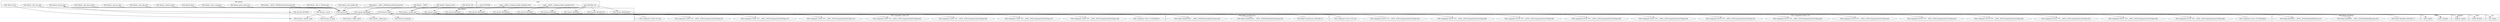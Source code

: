 digraph {
graph [overlap=false]
subgraph cluster_vars {
	label="vars";
	"vars::import";
}
subgraph cluster_POE_Component_Client_TCP {
	label="POE::Component::Client::TCP";
	"POE::Component::Client::TCP::__ANON__[POE/Component/Client/TCP.pm:149]";
	"POE::Component::Client::TCP::__ANON__[POE/Component/Client/TCP.pm:227]";
	"POE::Component::Client::TCP::BEGIN@12";
	"POE::Component::Client::TCP::__ANON__[POE/Component/Client/TCP.pm:263]";
	"POE::Component::Client::TCP::__ANON__[POE/Component/Client/TCP.pm:152]";
	"POE::Component::Client::TCP::new";
	"POE::Component::Client::TCP::__ANON__[POE/Component/Client/TCP.pm:272]";
	"POE::Component::Client::TCP::__ANON__[POE/Component/Client/TCP.pm:181]";
	"POE::Component::Client::TCP::__ANON__[POE/Component/Client/TCP.pm:298]";
}
subgraph cluster_POE_Wheel_SocketFactory {
	label="POE::Wheel::SocketFactory";
	"POE::Wheel::SocketFactory::__ANON__[POE/Wheel/SocketFactory.pm:320]";
	"POE::Wheel::SocketFactory::__ANON__[POE/Wheel/SocketFactory.pm:203]";
	"POE::Wheel::SocketFactory::BEGIN@1.41";
}
subgraph cluster_main {
	label="main";
	"main::BEGIN@1.36";
	"main::__ANON__[t/simple_parallel_superbig.t:161]";
	"main::__ANON__[t/simple_parallel_superbig.t:159]";
	"main::RUNTIME";
}
subgraph cluster_Errno {
	label="Errno";
	"Errno::ENOSYS";
}
subgraph cluster_POE_Component_Server_TCP {
	label="POE::Component::Server::TCP";
	"POE::Component::Server::TCP::__ANON__[POE/Component/Server/TCP.pm:479]";
	"POE::Component::Server::TCP::__ANON__[POE/Component/Server/TCP.pm:509]";
	"POE::Component::Server::TCP::__ANON__[POE/Component/Server/TCP.pm:549]";
	"POE::Component::Server::TCP::__ANON__[POE/Component/Server/TCP.pm:408]";
	"POE::Component::Server::TCP::new";
	"POE::Component::Server::TCP::__ANON__[POE/Component/Server/TCP.pm:389]";
	"POE::Component::Server::TCP::__ANON__[POE/Component/Server/TCP.pm:548]";
	"POE::Component::Server::TCP::__ANON__[POE/Component/Server/TCP.pm:422]";
	"POE::Component::Server::TCP::__ANON__[POE/Component/Server/TCP.pm:364]";
	"POE::Component::Server::TCP::__ANON__[POE/Component/Server/TCP.pm:341]";
	"POE::Component::Server::TCP::__ANON__[POE/Component/Server/TCP.pm:540]";
	"POE::Component::Server::TCP::__ANON__[POE/Component/Server/TCP.pm:449]";
	"POE::Component::Server::TCP::__ANON__[POE/Component/Server/TCP.pm:374]";
	"POE::Component::Server::TCP::__ANON__[POE/Component/Server/TCP.pm:352]";
	"POE::Component::Server::TCP::BEGIN@30";
}
subgraph cluster_POE_Wheel_ReadWrite {
	label="POE::Wheel::ReadWrite";
	"POE::Wheel::ReadWrite::__ANON__[POE/Wheel/ReadWrite.pm:231]";
	"POE::Wheel::ReadWrite::__ANON__[POE/Wheel/ReadWrite.pm:293]";
	"POE::Wheel::ReadWrite::BEGIN@1.37";
}
subgraph cluster_POE_Session {
	label="POE::Session";
	"POE::Session::BEGIN@144";
	"POE::Session::create";
	"POE::Session::BEGIN@8";
	"POE::Session::BEGIN@40";
	"POE::Session::DESTROY";
	"POE::Session::_define_trace";
	"POE::Session::_define_assert";
	"POE::Session::try_alloc";
	"POE::Session::_register_state";
	"POE::Session::instantiate";
	"POE::Session::_invoke_state";
	"POE::Session::BEGIN@3";
	"POE::Session::ID";
	"POE::Session::BEGIN@84";
	"POE::Session::_set_id";
	"POE::Session::BEGIN@704";
	"POE::Session::import";
	"POE::Session::BEGIN@9";
	"POE::Session::BEGIN@63";
	"POE::Session::BEGIN@5";
}
subgraph cluster_strict {
	label="strict";
	"strict::import";
	"strict::unimport";
}
subgraph cluster_POE_Kernel {
	label="POE::Kernel";
	"POE::Kernel::_data_ev_refcount_dec";
	"POE::Kernel::_data_ses_stop";
	"POE::Kernel::__ANON__";
	"POE::Kernel::alarm_remove_all";
	"POE::Kernel::_data_ev_enqueue";
	"POE::Kernel::delay";
	"POE::Kernel::_internal_select";
	"POE::Kernel::_data_alias_add";
	"POE::Kernel::_data_ses_free";
	"POE::Kernel::_data_alias_remove";
	"POE::Kernel::state";
	"POE::Kernel::__ANON__[POE/Resource/Events.pm:301]";
	"POE::Kernel::session_alloc";
	"POE::Kernel::_data_handle_add";
	"POE::Kernel::_dispatch_event";
	"POE::Kernel::call";
	"POE::Kernel::__ANON__[POE/Resource/Events.pm:259]";
}
subgraph cluster_Exporter {
	label="Exporter";
	"Exporter::import";
}
"POE::Session::_invoke_state" -> "POE::Component::Client::TCP::__ANON__[POE/Component/Client/TCP.pm:298]";
"main::BEGIN@1.36" -> "POE::Session::BEGIN@3";
"POE::Session::_invoke_state" -> "POE::Component::Server::TCP::__ANON__[POE/Component/Server/TCP.pm:389]";
"POE::Session::BEGIN@5" -> "vars::import";
"POE::Component::Client::TCP::BEGIN@12" -> "POE::Session::import";
"POE::Wheel::SocketFactory::BEGIN@1.41" -> "POE::Session::import";
"POE::Component::Server::TCP::BEGIN@30" -> "POE::Session::import";
"main::BEGIN@1.36" -> "POE::Session::import";
"POE::Wheel::ReadWrite::BEGIN@1.37" -> "POE::Session::import";
"POE::Kernel::session_alloc" -> "POE::Session::_set_id";
"POE::Session::_invoke_state" -> "POE::Wheel::SocketFactory::__ANON__[POE/Wheel/SocketFactory.pm:320]";
"POE::Session::BEGIN@9" -> "Exporter::import";
"POE::Session::BEGIN@8" -> "Exporter::import";
"POE::Session::_invoke_state" -> "main::__ANON__[t/simple_parallel_superbig.t:161]";
"POE::Session::_invoke_state" -> "POE::Component::Client::TCP::__ANON__[POE/Component/Client/TCP.pm:181]";
"main::BEGIN@1.36" -> "POE::Session::BEGIN@40";
"POE::Session::_invoke_state" -> "POE::Component::Server::TCP::__ANON__[POE/Component/Server/TCP.pm:449]";
"POE::Session::_invoke_state" -> "main::__ANON__[t/simple_parallel_superbig.t:159]";
"POE::Session::_invoke_state" -> "Errno::ENOSYS";
"POE::Session::_invoke_state" -> "POE::Component::Server::TCP::__ANON__[POE/Component/Server/TCP.pm:509]";
"POE::Session::_invoke_state" -> "POE::Component::Server::TCP::__ANON__[POE/Component/Server/TCP.pm:549]";
"POE::Session::_invoke_state" -> "POE::Component::Client::TCP::__ANON__[POE/Component/Client/TCP.pm:152]";
"POE::Session::_invoke_state" -> "POE::Component::Client::TCP::__ANON__[POE/Component/Client/TCP.pm:227]";
"main::BEGIN@1.36" -> "POE::Session::BEGIN@84";
"POE::Session::_invoke_state" -> "POE::Wheel::SocketFactory::__ANON__[POE/Wheel/SocketFactory.pm:203]";
"POE::Session::_invoke_state" -> "POE::Component::Server::TCP::__ANON__[POE/Component/Server/TCP.pm:408]";
"POE::Session::_invoke_state" -> "POE::Component::Server::TCP::__ANON__[POE/Component/Server/TCP.pm:374]";
"POE::Session::_invoke_state" -> "POE::Component::Server::TCP::__ANON__[POE/Component/Server/TCP.pm:364]";
"POE::Session::_invoke_state" -> "POE::Component::Server::TCP::__ANON__[POE/Component/Server/TCP.pm:548]";
"main::BEGIN@1.36" -> "POE::Session::BEGIN@8";
"main::BEGIN@1.36" -> "POE::Session::BEGIN@9";
"main::BEGIN@1.36" -> "POE::Session::BEGIN@704";
"POE::Session::_invoke_state" -> "POE::Component::Server::TCP::__ANON__[POE/Component/Server/TCP.pm:341]";
"POE::Kernel::_internal_select" -> "POE::Session::ID";
"POE::Kernel::_data_ses_free" -> "POE::Session::ID";
"POE::Component::Client::TCP::new" -> "POE::Session::ID";
"POE::Kernel::_data_ev_refcount_dec" -> "POE::Session::ID";
"POE::Kernel::_data_alias_add" -> "POE::Session::ID";
"POE::Kernel::_data_alias_remove" -> "POE::Session::ID";
"POE::Component::Server::TCP::new" -> "POE::Session::ID";
"POE::Kernel::alarm_remove_all" -> "POE::Session::ID";
"POE::Kernel::__ANON__[POE/Resource/Events.pm:301]" -> "POE::Session::ID";
"POE::Kernel::session_alloc" -> "POE::Session::ID";
"POE::Kernel::_data_ev_enqueue" -> "POE::Session::ID";
"POE::Kernel::delay" -> "POE::Session::ID";
"POE::Kernel::_data_handle_add" -> "POE::Session::ID";
"POE::Kernel::__ANON__[POE/Resource/Events.pm:259]" -> "POE::Session::ID";
"POE::Component::Client::TCP::new" -> "POE::Session::create";
"main::RUNTIME" -> "POE::Session::create";
"POE::Component::Server::TCP::__ANON__[POE/Component/Server/TCP.pm:422]" -> "POE::Session::create";
"POE::Component::Server::TCP::new" -> "POE::Session::create";
"POE::Session::_invoke_state" -> "POE::Wheel::ReadWrite::__ANON__[POE/Wheel/ReadWrite.pm:293]";
"POE::Session::_invoke_state" -> "POE::Component::Server::TCP::__ANON__[POE/Component/Server/TCP.pm:479]";
"POE::Session::_invoke_state" -> "POE::Component::Client::TCP::__ANON__[POE/Component/Client/TCP.pm:272]";
"main::BEGIN@1.36" -> "POE::Session::BEGIN@63";
"POE::Session::try_alloc" -> "POE::Kernel::session_alloc";
"POE::Session::_invoke_state" -> "POE::Component::Server::TCP::__ANON__[POE/Component/Server/TCP.pm:352]";
"POE::Session::create" -> "POE::Session::instantiate";
"POE::Kernel::_data_ses_stop" -> "POE::Session::DESTROY";
"POE::Session::BEGIN@84" -> "POE::Session::_define_trace";
"POE::Session::_invoke_state" -> "POE::Wheel::ReadWrite::__ANON__[POE/Wheel/ReadWrite.pm:231]";
"POE::Session::_invoke_state" -> "POE::Component::Client::TCP::__ANON__[POE/Component/Client/TCP.pm:149]";
"POE::Session::BEGIN@84" -> "POE::Session::_define_assert";
"POE::Session::create" -> "POE::Session::try_alloc";
"POE::Session::BEGIN@144" -> "strict::unimport";
"POE::Session::BEGIN@40" -> "strict::unimport";
"POE::Session::BEGIN@63" -> "strict::unimport";
"main::BEGIN@1.36" -> "POE::Session::BEGIN@144";
"main::BEGIN@1.36" -> "POE::Session::BEGIN@5";
"POE::Session::_invoke_state" -> "POE::Component::Server::TCP::__ANON__[POE/Component/Server/TCP.pm:540]";
"POE::Kernel::_dispatch_event" -> "POE::Session::_invoke_state";
"POE::Kernel::call" -> "POE::Session::_invoke_state";
"POE::Session::create" -> "POE::Session::_register_state";
"POE::Kernel::state" -> "POE::Session::_register_state";
"POE::Session::BEGIN@3" -> "strict::import";
"POE::Session::BEGIN@84" -> "POE::Kernel::__ANON__";
"POE::Session::_invoke_state" -> "POE::Component::Client::TCP::__ANON__[POE/Component/Client/TCP.pm:263]";
}
